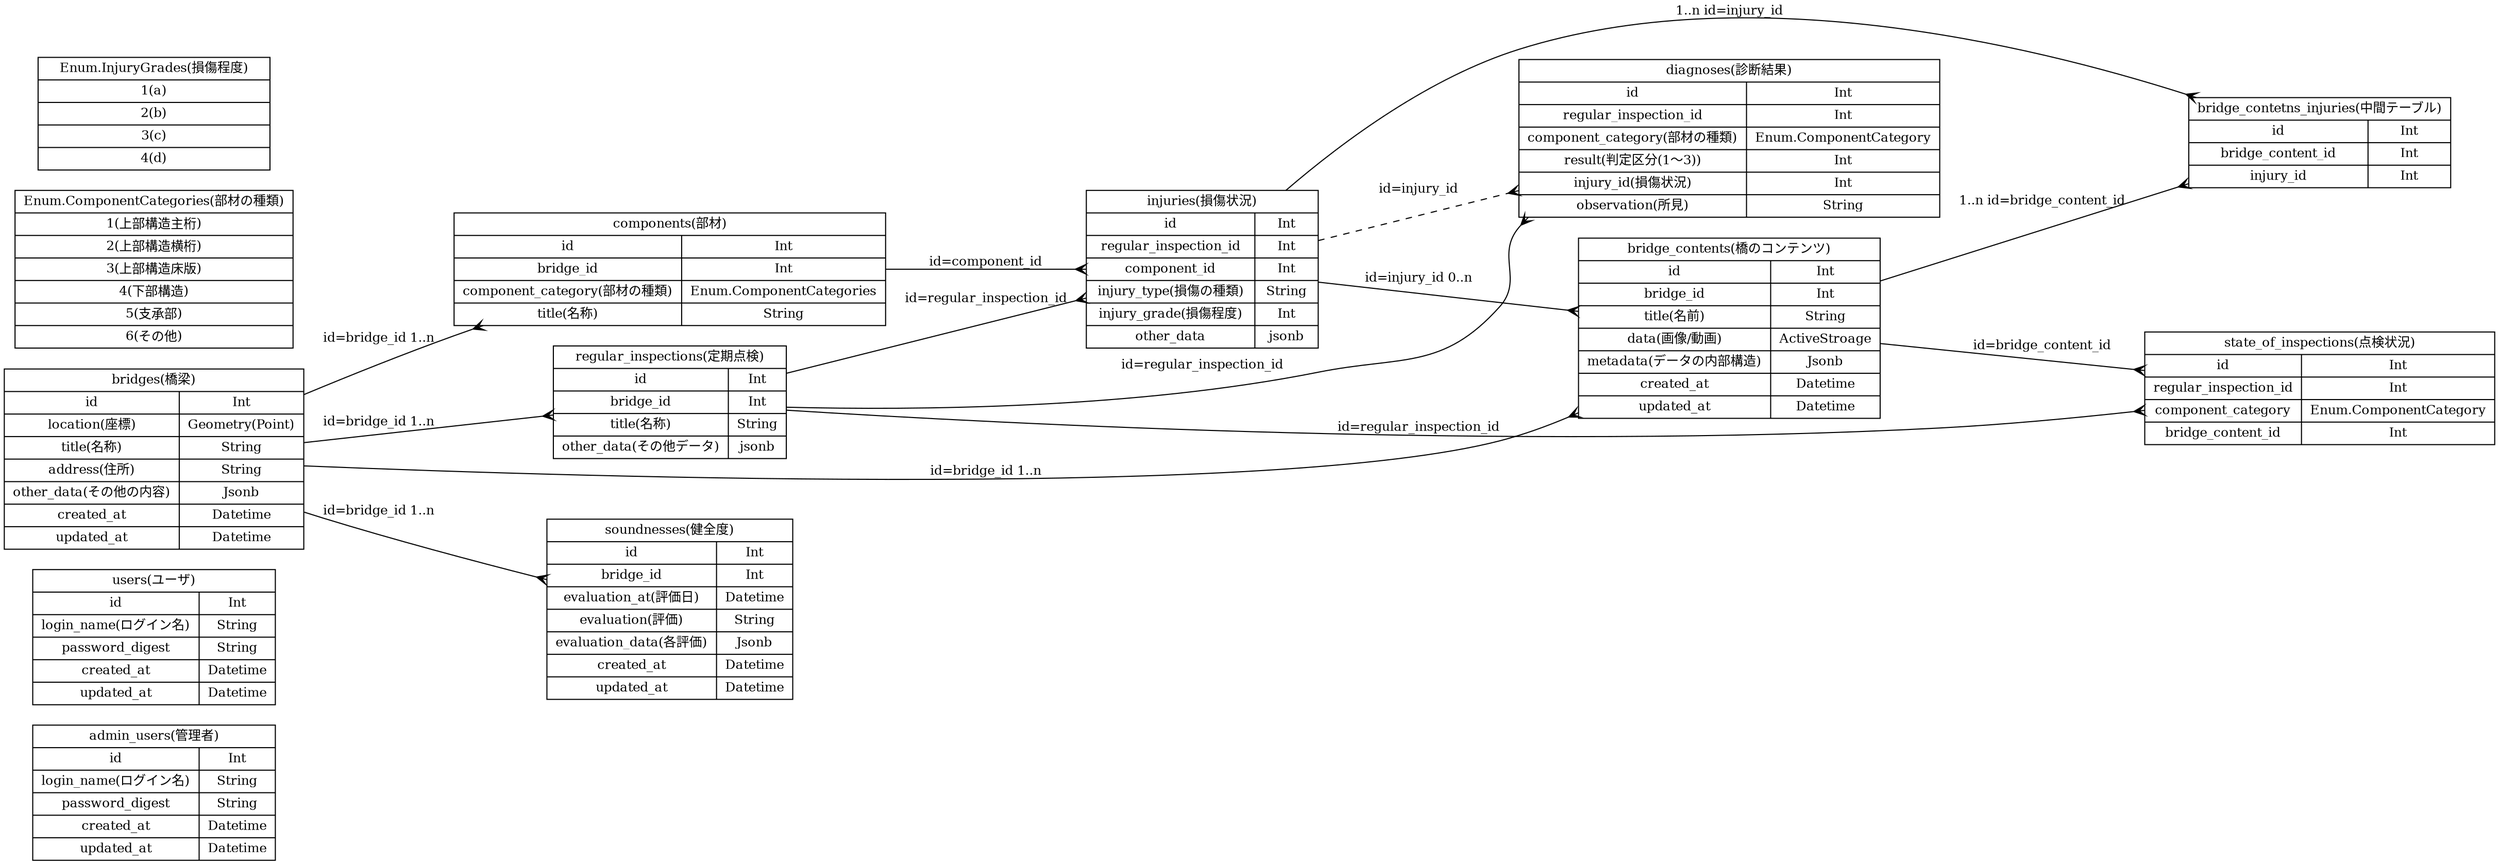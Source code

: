 digraph models {
  /* general settings */
  graph [rankdir=LR]; // draw graph from left to right
  node [shape=record, fontsize=12, width=3.0]; // fixed font size
  edge [arrowhead=crow, fontsize=12]; // ER diagram

  /* nodes */
  // 管理ユーザ
  admin_users [label="admin_users(管理者)|{{id|login_name(ログイン名)|password_digest|created_at|updated_at}|{Int|String|String|Datetime|Datetime}}"];
  // 一般ユーザ
  users [label="users(ユーザ)|{{id|login_name(ログイン名)|password_digest|created_at|updated_at}|{Int|String|String|Datetime|Datetime}}"];

  // 橋梁
  bridges [label="bridges(橋梁)|{{id|location(座標)|title(名称)|address(住所)|other_data(その他の内容)|created_at|updated_at}|{Int|Geometry(Point)|String|String|Jsonb|Datetime|Datetime}}"];

  // 定期点検 regular_inspections
  regular_inspections [label="regular_inspections(定期点検)|{{id|bridge_id|title(名称)|other_data(その他データ)}|{Int|Int|String|jsonb}}"];
  // 部材 components
  components [label="components(部材)|{{id|bridge_id|component_category(部材の種類)|title(名称)}|{Int|Int|Enum.ComponentCategories|String}}"];
  // 画像
  bridge_contents [label="bridge_contents(橋のコンテンツ)|{{id|bridge_id|title(名前)|data(画像/動画)|metadata(データの内部構造)|created_at|updated_at}|{Int|Int|String|ActiveStroage|Jsonb|Datetime|Datetime}}"]

  // 定期点検 -> 診断結果 diagnosises // 判定区分2〜3のときにinjuriesを参照する(現在は一つのみ)
  diagnoses [label="diagnoses(診断結果)|{{id|regular_inspection_id|component_category(部材の種類)|result(判定区分(1〜3))|injury_id(損傷状況)|observation(所見)}|{Int|Int|Enum.ComponentCategory|Int|Int|String}}"];
  // 定期点検 -> 損傷状況 injuries
  injuries [label="injuries(損傷状況)|{{id|regular_inspection_id|component_id|injury_type(損傷の種類)|injury_grade(損傷程度)|other_data}|{Int|Int|Int|String|Int|jsonb}}"];
  bridge_contents_injuries [label="bridge_contetns_injuries(中間テーブル)|{{id|bridge_content_id|injury_id}|{Int|Int|Int}}"]
  // 定期点検 -> 点検状況 state_of_inspections
  state_of_inspections [label="state_of_inspections(点検状況)|{{id|regular_inspection_id|component_category|bridge_content_id}|{Int|Int|Enum.ComponentCategory|Int}}"]

  // 評価(ダッシュボード用)
  soundnesses [label="soundnesses(健全度)|{{id|bridge_id|evaluation_at(評価日)|evaluation(評価)|evaluation_data(各評価)|created_at|updated_at}|{Int|Int|Datetime|String|Jsonb|Datetime|Datetime}}"]

/*
  bridge_main_contents [label="bridge_main_contents(橋のメインコンテンツ)|{{id|bridge_id|data(画像/動画)|start_pos(開始位置)|end_pos(終了位置)|created_at|updated_at}|{Int|Int|ActiveStorage|Enum.ExcelPosition/Nullable|Enum.ExcelPosition/Nullable|Datetime|Datetime}}"];

  bridge_contents [label="bridge_contents(橋のコンテンツ)|{{id|bridge_id|title(名前)|data(画像/動画)|metadata(データの内部構造)|created_at|updated_at}|{Int|Int|String|ActiveStroage|Jsonb|Datetime|Datetime}}"]

  bridge_contents_inspections [label="bridge_contents_inspections(中間テーブル)|{{id|bridge_content_id|inspection_id|data(コンテンツ)|created_at|updated_at}|{Int|Int|Int|Jsonb|Datetime|Datetime}}"]

  inspections [label="inspections(点検)|{{id|bridge_id|geom(地理情報)|geom3d(地理情報3D)|category(橋脚の種類)|report_data(報告内容)|date(点検日)|created_at|updated_at}|{Int|Int|Geometry(任意)|Geometry(任意)|Enum.BridgeCategory|Jsonb|Datetime|Datetime|Datetime}}"];

  maintenances [label="maintenances(補修)|{{id|inspection_id|report_data(報告内容)|date(補修日)|created_at|updated_at}|{Int|Int|jsonb|Datetime|Datetime|Datetime}}"]

  maintenance_contents [label="maintenances(補修コンテンツ)|{{id|maintenance_id|data(画像/動画)|created_at|updated_at}|{Int|Int|ActiveStorage|Datetime|Datetime}}"]

*/

  /* enum */
  enum_component_categories [label="Enum.ComponentCategories(部材の種類)|{{1(上部構造主桁)|2(上部構造横桁)|3(上部構造床版)|4(下部構造)|5(支承部)|6(その他)}}"];
  enum_injury_grades [label="Enum.InjuryGrades(損傷程度)|{{1(a)|2(b)|3(c)|4(d)}}"];

  /* edges */

  // from bridges
  bridges -> regular_inspections [label="id=bridge_id 1..n"];
  bridges -> components [label="id=bridge_id 1..n"];
  bridges -> bridge_contents [label="id=bridge_id 1..n"];
  bridges -> soundnesses [label="id=bridge_id 1..n"];
  
  // to diagnosises
  regular_inspections -> diagnoses [label="id=regular_inspection_id"];
  injuries -> diagnoses [label="id=injury_id", style="dashed"];

  // to injuries
  regular_inspections -> injuries [label="id=regular_inspection_id"];
  components -> injuries [label="id=component_id"];

  // to state_of_inspections
  regular_inspections -> state_of_inspections [label="id=regular_inspection_id"];
  bridge_contents -> state_of_inspections [label="id=bridge_content_id"];
  
  // to bridge_contents
  injuries -> bridge_contents [label="id=injury_id 0..n"]

  // to bridge_contents_injuries
  bridge_contents -> bridge_contents_injuries [label="1..n id=bridge_content_id"];
  injuries -> bridge_contents_injuries [label="1..n id=injury_id"];

  /*
  bridges -> bridge_main_contents [label="id=bridge_id 1..n"];
  bridges -> inspections [label="id=bridge_id 1..n"];
  bridges -> bridge_contents [label="id=bridge_id 1..n"];
  bridges -> soundnesses [label="id=bridge_id 1..n"];
  bridge_contents -> bridge_contents_inspections [label="1..n id=bridge_content_id"];
  inspections -> bridge_contents_inspections [label="1..n id=inspection_id"];
  inspections -> bridge_contents [style="dotted", arrowhead="none" label="n..n through bridge_contents_inspections"];
  inspections -> maintenances [label="id=inspection_id 1..1"];
  maintenances -> maintenance_contents [label="id=maintenance_id"];
  */
}